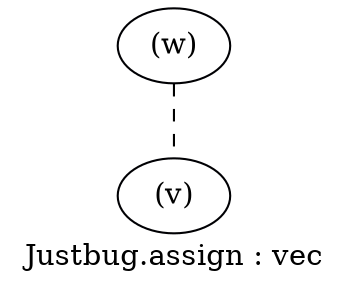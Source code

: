 digraph G {
  label="Justbug.assign : vec";
  v [color="#000003", label="(v)", ];
  w [color="#000003", label="(w)", ];
  
  
  w -> v [dir=none, style="dashed", ];
  
  }
